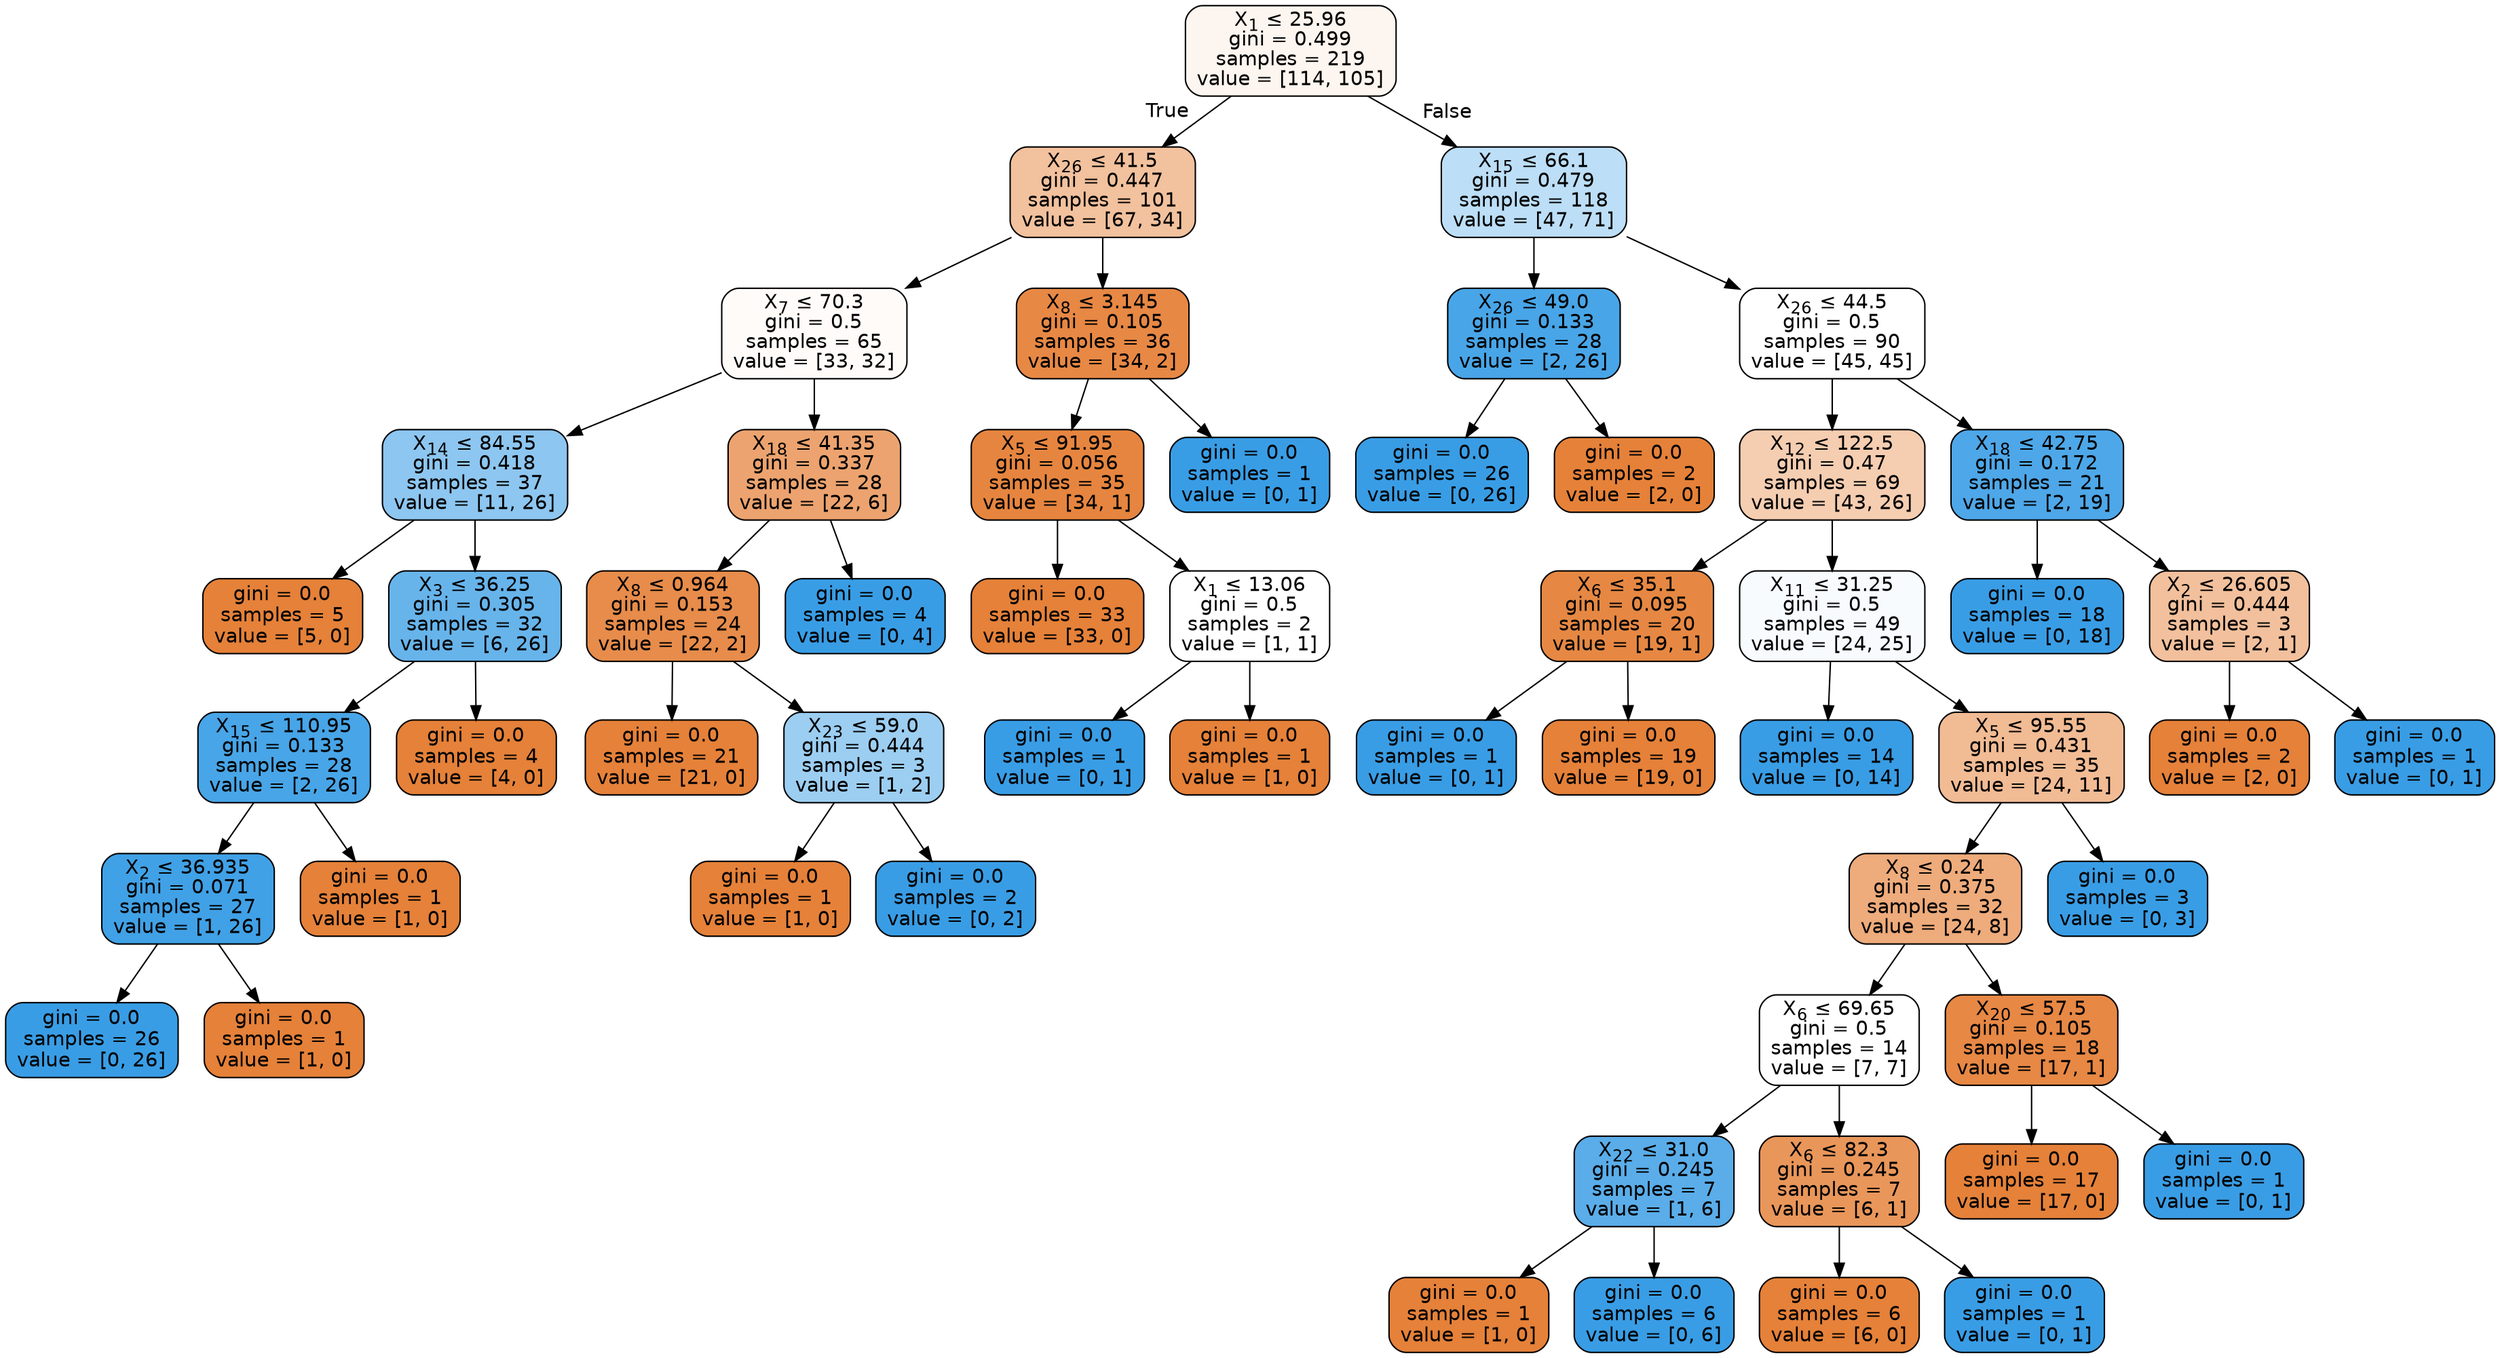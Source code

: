 digraph Tree {
node [shape=box, style="filled, rounded", color="black", fontname=helvetica] ;
edge [fontname=helvetica] ;
0 [label=<X<SUB>1</SUB> &le; 25.96<br/>gini = 0.499<br/>samples = 219<br/>value = [114, 105]>, fillcolor="#fdf5ef"] ;
1 [label=<X<SUB>26</SUB> &le; 41.5<br/>gini = 0.447<br/>samples = 101<br/>value = [67, 34]>, fillcolor="#f2c19d"] ;
0 -> 1 [labeldistance=2.5, labelangle=45, headlabel="True"] ;
2 [label=<X<SUB>7</SUB> &le; 70.3<br/>gini = 0.5<br/>samples = 65<br/>value = [33, 32]>, fillcolor="#fefbf9"] ;
1 -> 2 ;
3 [label=<X<SUB>14</SUB> &le; 84.55<br/>gini = 0.418<br/>samples = 37<br/>value = [11, 26]>, fillcolor="#8dc6f0"] ;
2 -> 3 ;
4 [label=<gini = 0.0<br/>samples = 5<br/>value = [5, 0]>, fillcolor="#e58139"] ;
3 -> 4 ;
5 [label=<X<SUB>3</SUB> &le; 36.25<br/>gini = 0.305<br/>samples = 32<br/>value = [6, 26]>, fillcolor="#67b4eb"] ;
3 -> 5 ;
6 [label=<X<SUB>15</SUB> &le; 110.95<br/>gini = 0.133<br/>samples = 28<br/>value = [2, 26]>, fillcolor="#48a5e7"] ;
5 -> 6 ;
7 [label=<X<SUB>2</SUB> &le; 36.935<br/>gini = 0.071<br/>samples = 27<br/>value = [1, 26]>, fillcolor="#41a1e6"] ;
6 -> 7 ;
8 [label=<gini = 0.0<br/>samples = 26<br/>value = [0, 26]>, fillcolor="#399de5"] ;
7 -> 8 ;
9 [label=<gini = 0.0<br/>samples = 1<br/>value = [1, 0]>, fillcolor="#e58139"] ;
7 -> 9 ;
10 [label=<gini = 0.0<br/>samples = 1<br/>value = [1, 0]>, fillcolor="#e58139"] ;
6 -> 10 ;
11 [label=<gini = 0.0<br/>samples = 4<br/>value = [4, 0]>, fillcolor="#e58139"] ;
5 -> 11 ;
12 [label=<X<SUB>18</SUB> &le; 41.35<br/>gini = 0.337<br/>samples = 28<br/>value = [22, 6]>, fillcolor="#eca36f"] ;
2 -> 12 ;
13 [label=<X<SUB>8</SUB> &le; 0.964<br/>gini = 0.153<br/>samples = 24<br/>value = [22, 2]>, fillcolor="#e78c4b"] ;
12 -> 13 ;
14 [label=<gini = 0.0<br/>samples = 21<br/>value = [21, 0]>, fillcolor="#e58139"] ;
13 -> 14 ;
15 [label=<X<SUB>23</SUB> &le; 59.0<br/>gini = 0.444<br/>samples = 3<br/>value = [1, 2]>, fillcolor="#9ccef2"] ;
13 -> 15 ;
16 [label=<gini = 0.0<br/>samples = 1<br/>value = [1, 0]>, fillcolor="#e58139"] ;
15 -> 16 ;
17 [label=<gini = 0.0<br/>samples = 2<br/>value = [0, 2]>, fillcolor="#399de5"] ;
15 -> 17 ;
18 [label=<gini = 0.0<br/>samples = 4<br/>value = [0, 4]>, fillcolor="#399de5"] ;
12 -> 18 ;
19 [label=<X<SUB>8</SUB> &le; 3.145<br/>gini = 0.105<br/>samples = 36<br/>value = [34, 2]>, fillcolor="#e78845"] ;
1 -> 19 ;
20 [label=<X<SUB>5</SUB> &le; 91.95<br/>gini = 0.056<br/>samples = 35<br/>value = [34, 1]>, fillcolor="#e6853f"] ;
19 -> 20 ;
21 [label=<gini = 0.0<br/>samples = 33<br/>value = [33, 0]>, fillcolor="#e58139"] ;
20 -> 21 ;
22 [label=<X<SUB>1</SUB> &le; 13.06<br/>gini = 0.5<br/>samples = 2<br/>value = [1, 1]>, fillcolor="#ffffff"] ;
20 -> 22 ;
23 [label=<gini = 0.0<br/>samples = 1<br/>value = [0, 1]>, fillcolor="#399de5"] ;
22 -> 23 ;
24 [label=<gini = 0.0<br/>samples = 1<br/>value = [1, 0]>, fillcolor="#e58139"] ;
22 -> 24 ;
25 [label=<gini = 0.0<br/>samples = 1<br/>value = [0, 1]>, fillcolor="#399de5"] ;
19 -> 25 ;
26 [label=<X<SUB>15</SUB> &le; 66.1<br/>gini = 0.479<br/>samples = 118<br/>value = [47, 71]>, fillcolor="#bcdef6"] ;
0 -> 26 [labeldistance=2.5, labelangle=-45, headlabel="False"] ;
27 [label=<X<SUB>26</SUB> &le; 49.0<br/>gini = 0.133<br/>samples = 28<br/>value = [2, 26]>, fillcolor="#48a5e7"] ;
26 -> 27 ;
28 [label=<gini = 0.0<br/>samples = 26<br/>value = [0, 26]>, fillcolor="#399de5"] ;
27 -> 28 ;
29 [label=<gini = 0.0<br/>samples = 2<br/>value = [2, 0]>, fillcolor="#e58139"] ;
27 -> 29 ;
30 [label=<X<SUB>26</SUB> &le; 44.5<br/>gini = 0.5<br/>samples = 90<br/>value = [45, 45]>, fillcolor="#ffffff"] ;
26 -> 30 ;
31 [label=<X<SUB>12</SUB> &le; 122.5<br/>gini = 0.47<br/>samples = 69<br/>value = [43, 26]>, fillcolor="#f5cdb1"] ;
30 -> 31 ;
32 [label=<X<SUB>6</SUB> &le; 35.1<br/>gini = 0.095<br/>samples = 20<br/>value = [19, 1]>, fillcolor="#e68843"] ;
31 -> 32 ;
33 [label=<gini = 0.0<br/>samples = 1<br/>value = [0, 1]>, fillcolor="#399de5"] ;
32 -> 33 ;
34 [label=<gini = 0.0<br/>samples = 19<br/>value = [19, 0]>, fillcolor="#e58139"] ;
32 -> 34 ;
35 [label=<X<SUB>11</SUB> &le; 31.25<br/>gini = 0.5<br/>samples = 49<br/>value = [24, 25]>, fillcolor="#f7fbfe"] ;
31 -> 35 ;
36 [label=<gini = 0.0<br/>samples = 14<br/>value = [0, 14]>, fillcolor="#399de5"] ;
35 -> 36 ;
37 [label=<X<SUB>5</SUB> &le; 95.55<br/>gini = 0.431<br/>samples = 35<br/>value = [24, 11]>, fillcolor="#f1bb94"] ;
35 -> 37 ;
38 [label=<X<SUB>8</SUB> &le; 0.24<br/>gini = 0.375<br/>samples = 32<br/>value = [24, 8]>, fillcolor="#eeab7b"] ;
37 -> 38 ;
39 [label=<X<SUB>6</SUB> &le; 69.65<br/>gini = 0.5<br/>samples = 14<br/>value = [7, 7]>, fillcolor="#ffffff"] ;
38 -> 39 ;
40 [label=<X<SUB>22</SUB> &le; 31.0<br/>gini = 0.245<br/>samples = 7<br/>value = [1, 6]>, fillcolor="#5aade9"] ;
39 -> 40 ;
41 [label=<gini = 0.0<br/>samples = 1<br/>value = [1, 0]>, fillcolor="#e58139"] ;
40 -> 41 ;
42 [label=<gini = 0.0<br/>samples = 6<br/>value = [0, 6]>, fillcolor="#399de5"] ;
40 -> 42 ;
43 [label=<X<SUB>6</SUB> &le; 82.3<br/>gini = 0.245<br/>samples = 7<br/>value = [6, 1]>, fillcolor="#e9965a"] ;
39 -> 43 ;
44 [label=<gini = 0.0<br/>samples = 6<br/>value = [6, 0]>, fillcolor="#e58139"] ;
43 -> 44 ;
45 [label=<gini = 0.0<br/>samples = 1<br/>value = [0, 1]>, fillcolor="#399de5"] ;
43 -> 45 ;
46 [label=<X<SUB>20</SUB> &le; 57.5<br/>gini = 0.105<br/>samples = 18<br/>value = [17, 1]>, fillcolor="#e78845"] ;
38 -> 46 ;
47 [label=<gini = 0.0<br/>samples = 17<br/>value = [17, 0]>, fillcolor="#e58139"] ;
46 -> 47 ;
48 [label=<gini = 0.0<br/>samples = 1<br/>value = [0, 1]>, fillcolor="#399de5"] ;
46 -> 48 ;
49 [label=<gini = 0.0<br/>samples = 3<br/>value = [0, 3]>, fillcolor="#399de5"] ;
37 -> 49 ;
50 [label=<X<SUB>18</SUB> &le; 42.75<br/>gini = 0.172<br/>samples = 21<br/>value = [2, 19]>, fillcolor="#4ea7e8"] ;
30 -> 50 ;
51 [label=<gini = 0.0<br/>samples = 18<br/>value = [0, 18]>, fillcolor="#399de5"] ;
50 -> 51 ;
52 [label=<X<SUB>2</SUB> &le; 26.605<br/>gini = 0.444<br/>samples = 3<br/>value = [2, 1]>, fillcolor="#f2c09c"] ;
50 -> 52 ;
53 [label=<gini = 0.0<br/>samples = 2<br/>value = [2, 0]>, fillcolor="#e58139"] ;
52 -> 53 ;
54 [label=<gini = 0.0<br/>samples = 1<br/>value = [0, 1]>, fillcolor="#399de5"] ;
52 -> 54 ;
}